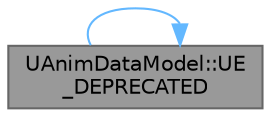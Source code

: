 digraph "UAnimDataModel::UE_DEPRECATED"
{
 // INTERACTIVE_SVG=YES
 // LATEX_PDF_SIZE
  bgcolor="transparent";
  edge [fontname=Helvetica,fontsize=10,labelfontname=Helvetica,labelfontsize=10];
  node [fontname=Helvetica,fontsize=10,shape=box,height=0.2,width=0.4];
  rankdir="RL";
  Node1 [id="Node000001",label="UAnimDataModel::UE\l_DEPRECATED",height=0.2,width=0.4,color="gray40", fillcolor="grey60", style="filled", fontcolor="black",tooltip="Total playable length of the contained animation data."];
  Node1 -> Node1 [id="edge1_Node000001_Node000001",dir="back",color="steelblue1",style="solid",tooltip=" "];
}
